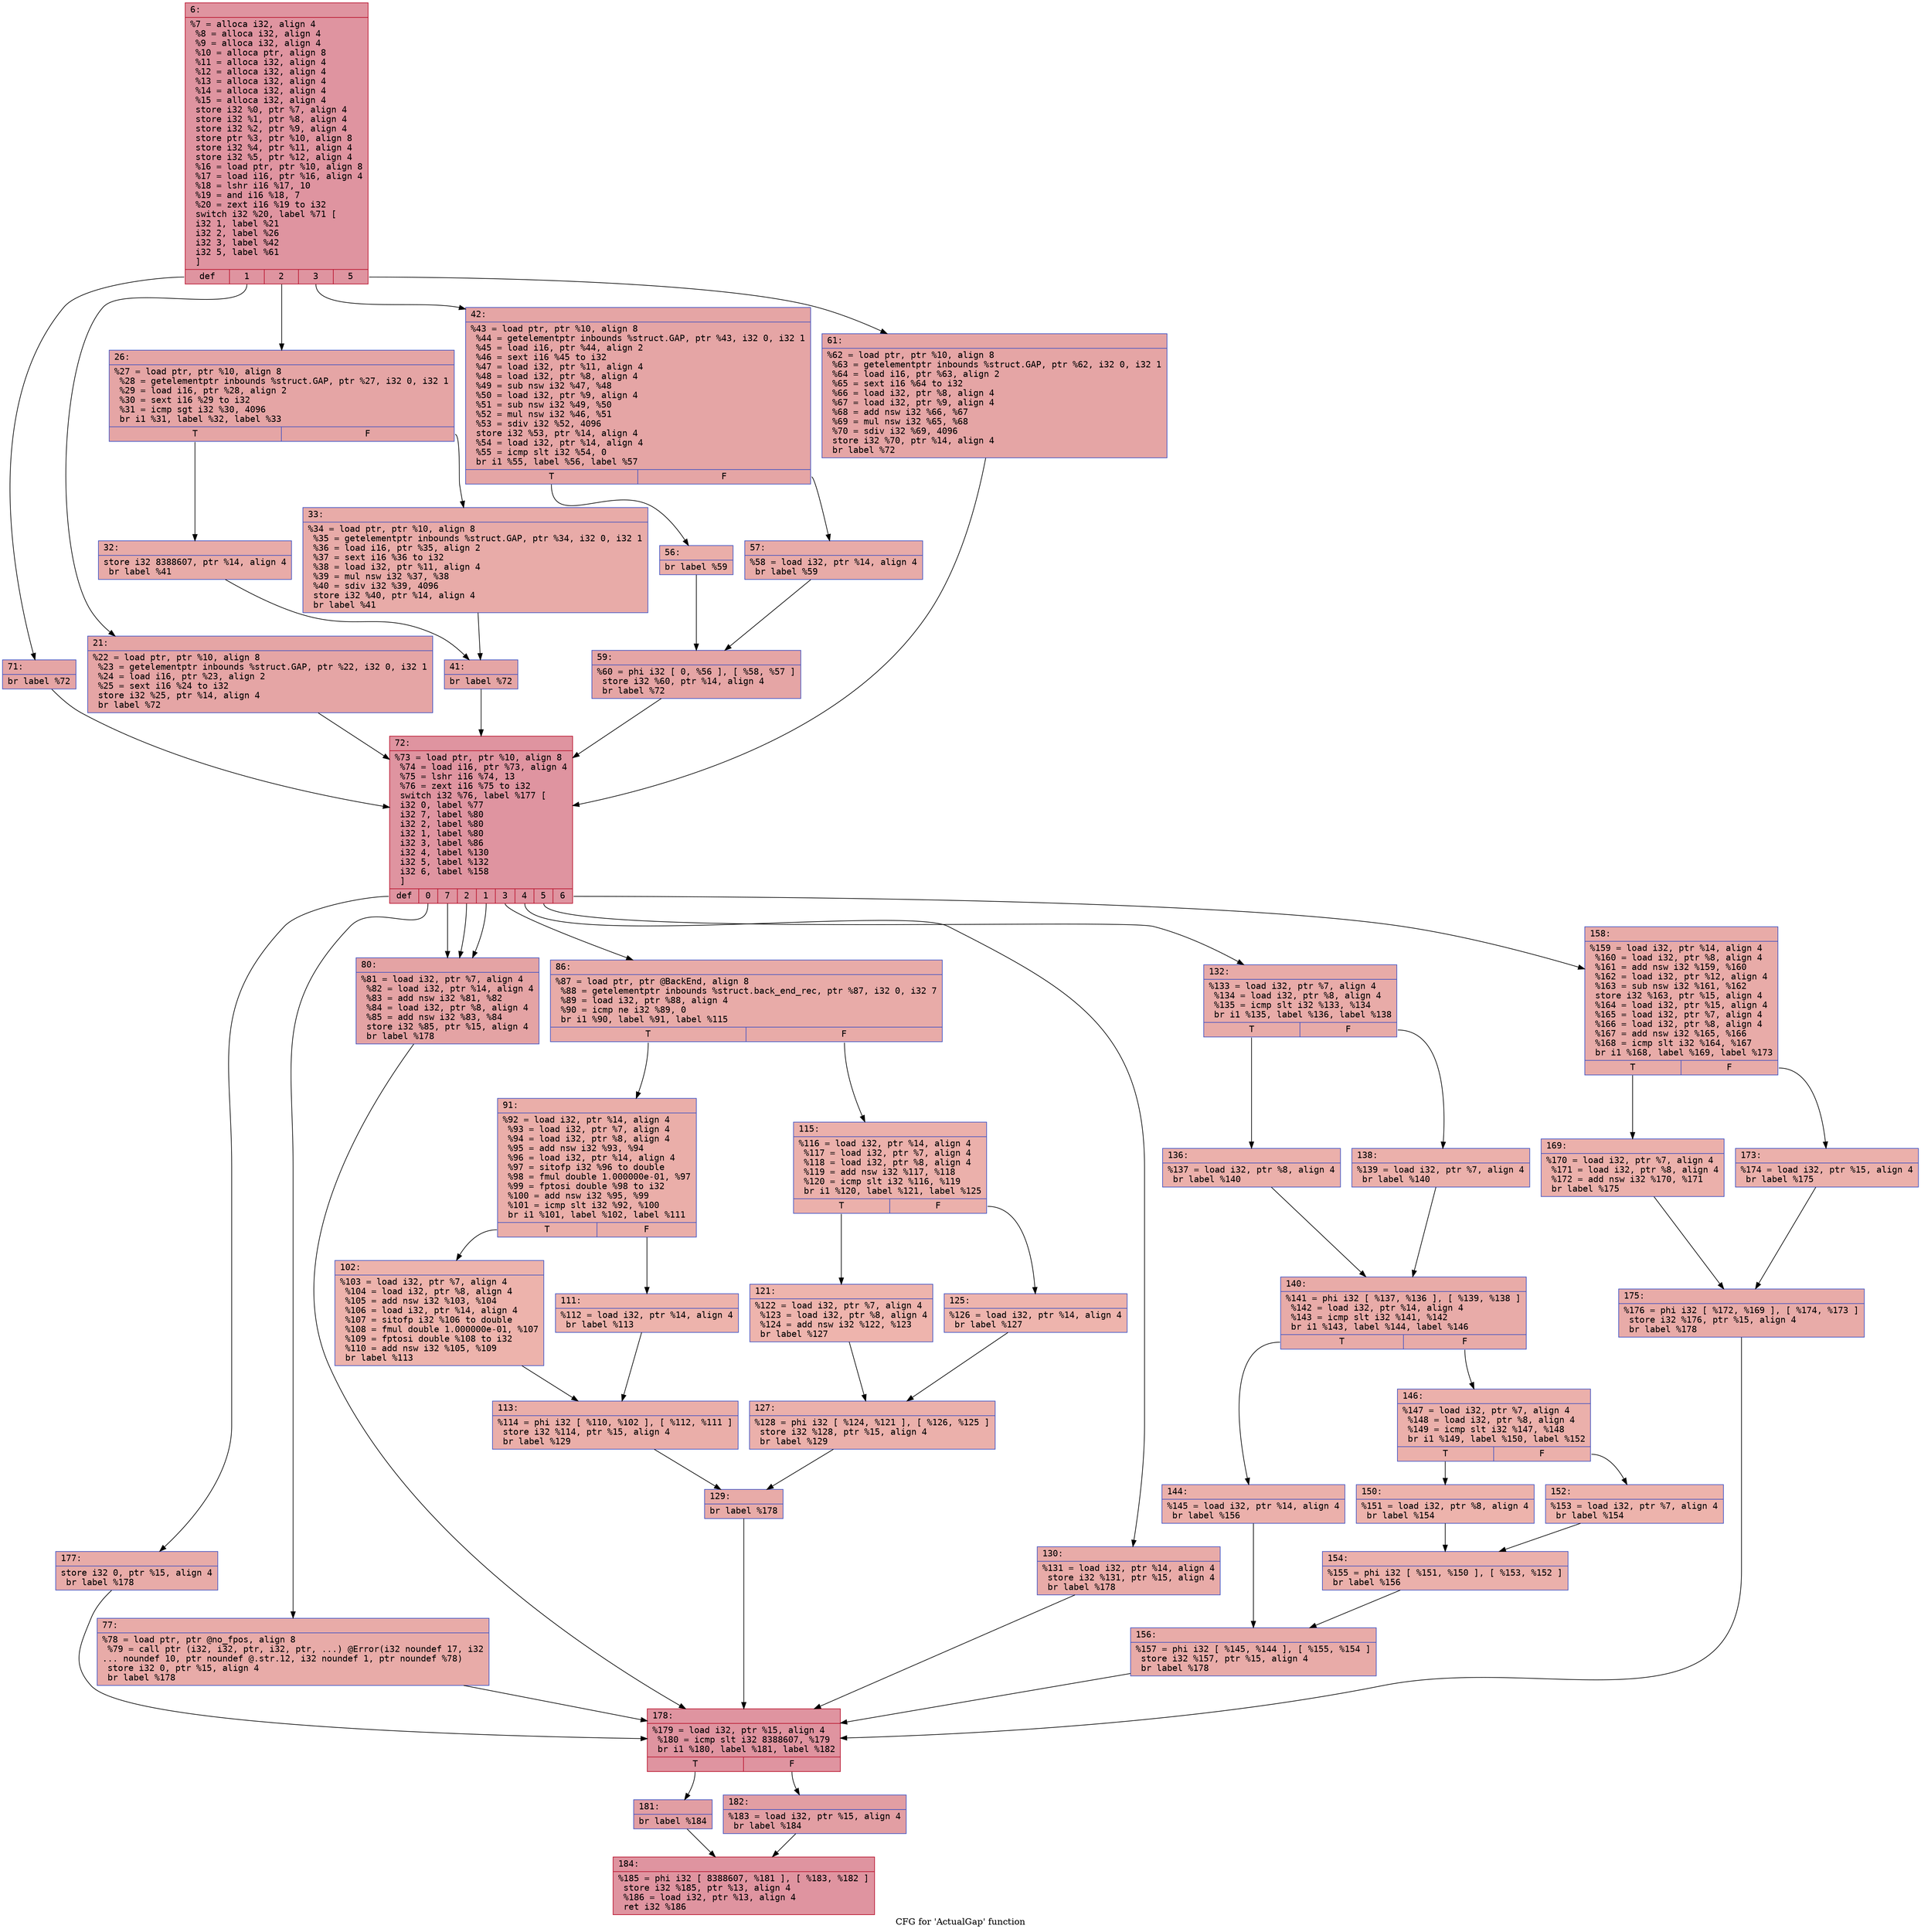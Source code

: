 digraph "CFG for 'ActualGap' function" {
	label="CFG for 'ActualGap' function";

	Node0x600003eb4be0 [shape=record,color="#b70d28ff", style=filled, fillcolor="#b70d2870" fontname="Courier",label="{6:\l|  %7 = alloca i32, align 4\l  %8 = alloca i32, align 4\l  %9 = alloca i32, align 4\l  %10 = alloca ptr, align 8\l  %11 = alloca i32, align 4\l  %12 = alloca i32, align 4\l  %13 = alloca i32, align 4\l  %14 = alloca i32, align 4\l  %15 = alloca i32, align 4\l  store i32 %0, ptr %7, align 4\l  store i32 %1, ptr %8, align 4\l  store i32 %2, ptr %9, align 4\l  store ptr %3, ptr %10, align 8\l  store i32 %4, ptr %11, align 4\l  store i32 %5, ptr %12, align 4\l  %16 = load ptr, ptr %10, align 8\l  %17 = load i16, ptr %16, align 4\l  %18 = lshr i16 %17, 10\l  %19 = and i16 %18, 7\l  %20 = zext i16 %19 to i32\l  switch i32 %20, label %71 [\l    i32 1, label %21\l    i32 2, label %26\l    i32 3, label %42\l    i32 5, label %61\l  ]\l|{<s0>def|<s1>1|<s2>2|<s3>3|<s4>5}}"];
	Node0x600003eb4be0:s0 -> Node0x600003eb5130[tooltip="6 -> 71\nProbability 20.00%" ];
	Node0x600003eb4be0:s1 -> Node0x600003eb4e10[tooltip="6 -> 21\nProbability 20.00%" ];
	Node0x600003eb4be0:s2 -> Node0x600003eb4e60[tooltip="6 -> 26\nProbability 20.00%" ];
	Node0x600003eb4be0:s3 -> Node0x600003eb4fa0[tooltip="6 -> 42\nProbability 20.00%" ];
	Node0x600003eb4be0:s4 -> Node0x600003eb50e0[tooltip="6 -> 61\nProbability 20.00%" ];
	Node0x600003eb4e10 [shape=record,color="#3d50c3ff", style=filled, fillcolor="#c5333470" fontname="Courier",label="{21:\l|  %22 = load ptr, ptr %10, align 8\l  %23 = getelementptr inbounds %struct.GAP, ptr %22, i32 0, i32 1\l  %24 = load i16, ptr %23, align 2\l  %25 = sext i16 %24 to i32\l  store i32 %25, ptr %14, align 4\l  br label %72\l}"];
	Node0x600003eb4e10 -> Node0x600003eb5180[tooltip="21 -> 72\nProbability 100.00%" ];
	Node0x600003eb4e60 [shape=record,color="#3d50c3ff", style=filled, fillcolor="#c5333470" fontname="Courier",label="{26:\l|  %27 = load ptr, ptr %10, align 8\l  %28 = getelementptr inbounds %struct.GAP, ptr %27, i32 0, i32 1\l  %29 = load i16, ptr %28, align 2\l  %30 = sext i16 %29 to i32\l  %31 = icmp sgt i32 %30, 4096\l  br i1 %31, label %32, label %33\l|{<s0>T|<s1>F}}"];
	Node0x600003eb4e60:s0 -> Node0x600003eb4eb0[tooltip="26 -> 32\nProbability 50.00%" ];
	Node0x600003eb4e60:s1 -> Node0x600003eb4f00[tooltip="26 -> 33\nProbability 50.00%" ];
	Node0x600003eb4eb0 [shape=record,color="#3d50c3ff", style=filled, fillcolor="#cc403a70" fontname="Courier",label="{32:\l|  store i32 8388607, ptr %14, align 4\l  br label %41\l}"];
	Node0x600003eb4eb0 -> Node0x600003eb4f50[tooltip="32 -> 41\nProbability 100.00%" ];
	Node0x600003eb4f00 [shape=record,color="#3d50c3ff", style=filled, fillcolor="#cc403a70" fontname="Courier",label="{33:\l|  %34 = load ptr, ptr %10, align 8\l  %35 = getelementptr inbounds %struct.GAP, ptr %34, i32 0, i32 1\l  %36 = load i16, ptr %35, align 2\l  %37 = sext i16 %36 to i32\l  %38 = load i32, ptr %11, align 4\l  %39 = mul nsw i32 %37, %38\l  %40 = sdiv i32 %39, 4096\l  store i32 %40, ptr %14, align 4\l  br label %41\l}"];
	Node0x600003eb4f00 -> Node0x600003eb4f50[tooltip="33 -> 41\nProbability 100.00%" ];
	Node0x600003eb4f50 [shape=record,color="#3d50c3ff", style=filled, fillcolor="#c5333470" fontname="Courier",label="{41:\l|  br label %72\l}"];
	Node0x600003eb4f50 -> Node0x600003eb5180[tooltip="41 -> 72\nProbability 100.00%" ];
	Node0x600003eb4fa0 [shape=record,color="#3d50c3ff", style=filled, fillcolor="#c5333470" fontname="Courier",label="{42:\l|  %43 = load ptr, ptr %10, align 8\l  %44 = getelementptr inbounds %struct.GAP, ptr %43, i32 0, i32 1\l  %45 = load i16, ptr %44, align 2\l  %46 = sext i16 %45 to i32\l  %47 = load i32, ptr %11, align 4\l  %48 = load i32, ptr %8, align 4\l  %49 = sub nsw i32 %47, %48\l  %50 = load i32, ptr %9, align 4\l  %51 = sub nsw i32 %49, %50\l  %52 = mul nsw i32 %46, %51\l  %53 = sdiv i32 %52, 4096\l  store i32 %53, ptr %14, align 4\l  %54 = load i32, ptr %14, align 4\l  %55 = icmp slt i32 %54, 0\l  br i1 %55, label %56, label %57\l|{<s0>T|<s1>F}}"];
	Node0x600003eb4fa0:s0 -> Node0x600003eb4ff0[tooltip="42 -> 56\nProbability 37.50%" ];
	Node0x600003eb4fa0:s1 -> Node0x600003eb5040[tooltip="42 -> 57\nProbability 62.50%" ];
	Node0x600003eb4ff0 [shape=record,color="#3d50c3ff", style=filled, fillcolor="#d0473d70" fontname="Courier",label="{56:\l|  br label %59\l}"];
	Node0x600003eb4ff0 -> Node0x600003eb5090[tooltip="56 -> 59\nProbability 100.00%" ];
	Node0x600003eb5040 [shape=record,color="#3d50c3ff", style=filled, fillcolor="#cc403a70" fontname="Courier",label="{57:\l|  %58 = load i32, ptr %14, align 4\l  br label %59\l}"];
	Node0x600003eb5040 -> Node0x600003eb5090[tooltip="57 -> 59\nProbability 100.00%" ];
	Node0x600003eb5090 [shape=record,color="#3d50c3ff", style=filled, fillcolor="#c5333470" fontname="Courier",label="{59:\l|  %60 = phi i32 [ 0, %56 ], [ %58, %57 ]\l  store i32 %60, ptr %14, align 4\l  br label %72\l}"];
	Node0x600003eb5090 -> Node0x600003eb5180[tooltip="59 -> 72\nProbability 100.00%" ];
	Node0x600003eb50e0 [shape=record,color="#3d50c3ff", style=filled, fillcolor="#c5333470" fontname="Courier",label="{61:\l|  %62 = load ptr, ptr %10, align 8\l  %63 = getelementptr inbounds %struct.GAP, ptr %62, i32 0, i32 1\l  %64 = load i16, ptr %63, align 2\l  %65 = sext i16 %64 to i32\l  %66 = load i32, ptr %8, align 4\l  %67 = load i32, ptr %9, align 4\l  %68 = add nsw i32 %66, %67\l  %69 = mul nsw i32 %65, %68\l  %70 = sdiv i32 %69, 4096\l  store i32 %70, ptr %14, align 4\l  br label %72\l}"];
	Node0x600003eb50e0 -> Node0x600003eb5180[tooltip="61 -> 72\nProbability 100.00%" ];
	Node0x600003eb5130 [shape=record,color="#3d50c3ff", style=filled, fillcolor="#c5333470" fontname="Courier",label="{71:\l|  br label %72\l}"];
	Node0x600003eb5130 -> Node0x600003eb5180[tooltip="71 -> 72\nProbability 100.00%" ];
	Node0x600003eb5180 [shape=record,color="#b70d28ff", style=filled, fillcolor="#b70d2870" fontname="Courier",label="{72:\l|  %73 = load ptr, ptr %10, align 8\l  %74 = load i16, ptr %73, align 4\l  %75 = lshr i16 %74, 13\l  %76 = zext i16 %75 to i32\l  switch i32 %76, label %177 [\l    i32 0, label %77\l    i32 7, label %80\l    i32 2, label %80\l    i32 1, label %80\l    i32 3, label %86\l    i32 4, label %130\l    i32 5, label %132\l    i32 6, label %158\l  ]\l|{<s0>def|<s1>0|<s2>7|<s3>2|<s4>1|<s5>3|<s6>4|<s7>5|<s8>6}}"];
	Node0x600003eb5180:s0 -> Node0x600003eb5a40[tooltip="72 -> 177\nProbability 11.11%" ];
	Node0x600003eb5180:s1 -> Node0x600003eb51d0[tooltip="72 -> 77\nProbability 11.11%" ];
	Node0x600003eb5180:s2 -> Node0x600003eb5220[tooltip="72 -> 80\nProbability 33.33%" ];
	Node0x600003eb5180:s3 -> Node0x600003eb5220[tooltip="72 -> 80\nProbability 33.33%" ];
	Node0x600003eb5180:s4 -> Node0x600003eb5220[tooltip="72 -> 80\nProbability 33.33%" ];
	Node0x600003eb5180:s5 -> Node0x600003eb5270[tooltip="72 -> 86\nProbability 11.11%" ];
	Node0x600003eb5180:s6 -> Node0x600003eb5590[tooltip="72 -> 130\nProbability 11.11%" ];
	Node0x600003eb5180:s7 -> Node0x600003eb55e0[tooltip="72 -> 132\nProbability 11.11%" ];
	Node0x600003eb5180:s8 -> Node0x600003eb5900[tooltip="72 -> 158\nProbability 11.11%" ];
	Node0x600003eb51d0 [shape=record,color="#3d50c3ff", style=filled, fillcolor="#cc403a70" fontname="Courier",label="{77:\l|  %78 = load ptr, ptr @no_fpos, align 8\l  %79 = call ptr (i32, i32, ptr, i32, ptr, ...) @Error(i32 noundef 17, i32\l... noundef 10, ptr noundef @.str.12, i32 noundef 1, ptr noundef %78)\l  store i32 0, ptr %15, align 4\l  br label %178\l}"];
	Node0x600003eb51d0 -> Node0x600003eb5a90[tooltip="77 -> 178\nProbability 100.00%" ];
	Node0x600003eb5220 [shape=record,color="#3d50c3ff", style=filled, fillcolor="#c32e3170" fontname="Courier",label="{80:\l|  %81 = load i32, ptr %7, align 4\l  %82 = load i32, ptr %14, align 4\l  %83 = add nsw i32 %81, %82\l  %84 = load i32, ptr %8, align 4\l  %85 = add nsw i32 %83, %84\l  store i32 %85, ptr %15, align 4\l  br label %178\l}"];
	Node0x600003eb5220 -> Node0x600003eb5a90[tooltip="80 -> 178\nProbability 100.00%" ];
	Node0x600003eb5270 [shape=record,color="#3d50c3ff", style=filled, fillcolor="#cc403a70" fontname="Courier",label="{86:\l|  %87 = load ptr, ptr @BackEnd, align 8\l  %88 = getelementptr inbounds %struct.back_end_rec, ptr %87, i32 0, i32 7\l  %89 = load i32, ptr %88, align 4\l  %90 = icmp ne i32 %89, 0\l  br i1 %90, label %91, label %115\l|{<s0>T|<s1>F}}"];
	Node0x600003eb5270:s0 -> Node0x600003eb52c0[tooltip="86 -> 91\nProbability 62.50%" ];
	Node0x600003eb5270:s1 -> Node0x600003eb5400[tooltip="86 -> 115\nProbability 37.50%" ];
	Node0x600003eb52c0 [shape=record,color="#3d50c3ff", style=filled, fillcolor="#d0473d70" fontname="Courier",label="{91:\l|  %92 = load i32, ptr %14, align 4\l  %93 = load i32, ptr %7, align 4\l  %94 = load i32, ptr %8, align 4\l  %95 = add nsw i32 %93, %94\l  %96 = load i32, ptr %14, align 4\l  %97 = sitofp i32 %96 to double\l  %98 = fmul double 1.000000e-01, %97\l  %99 = fptosi double %98 to i32\l  %100 = add nsw i32 %95, %99\l  %101 = icmp slt i32 %92, %100\l  br i1 %101, label %102, label %111\l|{<s0>T|<s1>F}}"];
	Node0x600003eb52c0:s0 -> Node0x600003eb5310[tooltip="91 -> 102\nProbability 50.00%" ];
	Node0x600003eb52c0:s1 -> Node0x600003eb5360[tooltip="91 -> 111\nProbability 50.00%" ];
	Node0x600003eb5310 [shape=record,color="#3d50c3ff", style=filled, fillcolor="#d6524470" fontname="Courier",label="{102:\l|  %103 = load i32, ptr %7, align 4\l  %104 = load i32, ptr %8, align 4\l  %105 = add nsw i32 %103, %104\l  %106 = load i32, ptr %14, align 4\l  %107 = sitofp i32 %106 to double\l  %108 = fmul double 1.000000e-01, %107\l  %109 = fptosi double %108 to i32\l  %110 = add nsw i32 %105, %109\l  br label %113\l}"];
	Node0x600003eb5310 -> Node0x600003eb53b0[tooltip="102 -> 113\nProbability 100.00%" ];
	Node0x600003eb5360 [shape=record,color="#3d50c3ff", style=filled, fillcolor="#d6524470" fontname="Courier",label="{111:\l|  %112 = load i32, ptr %14, align 4\l  br label %113\l}"];
	Node0x600003eb5360 -> Node0x600003eb53b0[tooltip="111 -> 113\nProbability 100.00%" ];
	Node0x600003eb53b0 [shape=record,color="#3d50c3ff", style=filled, fillcolor="#d0473d70" fontname="Courier",label="{113:\l|  %114 = phi i32 [ %110, %102 ], [ %112, %111 ]\l  store i32 %114, ptr %15, align 4\l  br label %129\l}"];
	Node0x600003eb53b0 -> Node0x600003eb5540[tooltip="113 -> 129\nProbability 100.00%" ];
	Node0x600003eb5400 [shape=record,color="#3d50c3ff", style=filled, fillcolor="#d24b4070" fontname="Courier",label="{115:\l|  %116 = load i32, ptr %14, align 4\l  %117 = load i32, ptr %7, align 4\l  %118 = load i32, ptr %8, align 4\l  %119 = add nsw i32 %117, %118\l  %120 = icmp slt i32 %116, %119\l  br i1 %120, label %121, label %125\l|{<s0>T|<s1>F}}"];
	Node0x600003eb5400:s0 -> Node0x600003eb5450[tooltip="115 -> 121\nProbability 50.00%" ];
	Node0x600003eb5400:s1 -> Node0x600003eb54a0[tooltip="115 -> 125\nProbability 50.00%" ];
	Node0x600003eb5450 [shape=record,color="#3d50c3ff", style=filled, fillcolor="#d8564670" fontname="Courier",label="{121:\l|  %122 = load i32, ptr %7, align 4\l  %123 = load i32, ptr %8, align 4\l  %124 = add nsw i32 %122, %123\l  br label %127\l}"];
	Node0x600003eb5450 -> Node0x600003eb54f0[tooltip="121 -> 127\nProbability 100.00%" ];
	Node0x600003eb54a0 [shape=record,color="#3d50c3ff", style=filled, fillcolor="#d8564670" fontname="Courier",label="{125:\l|  %126 = load i32, ptr %14, align 4\l  br label %127\l}"];
	Node0x600003eb54a0 -> Node0x600003eb54f0[tooltip="125 -> 127\nProbability 100.00%" ];
	Node0x600003eb54f0 [shape=record,color="#3d50c3ff", style=filled, fillcolor="#d24b4070" fontname="Courier",label="{127:\l|  %128 = phi i32 [ %124, %121 ], [ %126, %125 ]\l  store i32 %128, ptr %15, align 4\l  br label %129\l}"];
	Node0x600003eb54f0 -> Node0x600003eb5540[tooltip="127 -> 129\nProbability 100.00%" ];
	Node0x600003eb5540 [shape=record,color="#3d50c3ff", style=filled, fillcolor="#cc403a70" fontname="Courier",label="{129:\l|  br label %178\l}"];
	Node0x600003eb5540 -> Node0x600003eb5a90[tooltip="129 -> 178\nProbability 100.00%" ];
	Node0x600003eb5590 [shape=record,color="#3d50c3ff", style=filled, fillcolor="#cc403a70" fontname="Courier",label="{130:\l|  %131 = load i32, ptr %14, align 4\l  store i32 %131, ptr %15, align 4\l  br label %178\l}"];
	Node0x600003eb5590 -> Node0x600003eb5a90[tooltip="130 -> 178\nProbability 100.00%" ];
	Node0x600003eb55e0 [shape=record,color="#3d50c3ff", style=filled, fillcolor="#cc403a70" fontname="Courier",label="{132:\l|  %133 = load i32, ptr %7, align 4\l  %134 = load i32, ptr %8, align 4\l  %135 = icmp slt i32 %133, %134\l  br i1 %135, label %136, label %138\l|{<s0>T|<s1>F}}"];
	Node0x600003eb55e0:s0 -> Node0x600003eb5630[tooltip="132 -> 136\nProbability 50.00%" ];
	Node0x600003eb55e0:s1 -> Node0x600003eb5680[tooltip="132 -> 138\nProbability 50.00%" ];
	Node0x600003eb5630 [shape=record,color="#3d50c3ff", style=filled, fillcolor="#d24b4070" fontname="Courier",label="{136:\l|  %137 = load i32, ptr %8, align 4\l  br label %140\l}"];
	Node0x600003eb5630 -> Node0x600003eb56d0[tooltip="136 -> 140\nProbability 100.00%" ];
	Node0x600003eb5680 [shape=record,color="#3d50c3ff", style=filled, fillcolor="#d24b4070" fontname="Courier",label="{138:\l|  %139 = load i32, ptr %7, align 4\l  br label %140\l}"];
	Node0x600003eb5680 -> Node0x600003eb56d0[tooltip="138 -> 140\nProbability 100.00%" ];
	Node0x600003eb56d0 [shape=record,color="#3d50c3ff", style=filled, fillcolor="#cc403a70" fontname="Courier",label="{140:\l|  %141 = phi i32 [ %137, %136 ], [ %139, %138 ]\l  %142 = load i32, ptr %14, align 4\l  %143 = icmp slt i32 %141, %142\l  br i1 %143, label %144, label %146\l|{<s0>T|<s1>F}}"];
	Node0x600003eb56d0:s0 -> Node0x600003eb5720[tooltip="140 -> 144\nProbability 50.00%" ];
	Node0x600003eb56d0:s1 -> Node0x600003eb5770[tooltip="140 -> 146\nProbability 50.00%" ];
	Node0x600003eb5720 [shape=record,color="#3d50c3ff", style=filled, fillcolor="#d24b4070" fontname="Courier",label="{144:\l|  %145 = load i32, ptr %14, align 4\l  br label %156\l}"];
	Node0x600003eb5720 -> Node0x600003eb58b0[tooltip="144 -> 156\nProbability 100.00%" ];
	Node0x600003eb5770 [shape=record,color="#3d50c3ff", style=filled, fillcolor="#d24b4070" fontname="Courier",label="{146:\l|  %147 = load i32, ptr %7, align 4\l  %148 = load i32, ptr %8, align 4\l  %149 = icmp slt i32 %147, %148\l  br i1 %149, label %150, label %152\l|{<s0>T|<s1>F}}"];
	Node0x600003eb5770:s0 -> Node0x600003eb57c0[tooltip="146 -> 150\nProbability 50.00%" ];
	Node0x600003eb5770:s1 -> Node0x600003eb5810[tooltip="146 -> 152\nProbability 50.00%" ];
	Node0x600003eb57c0 [shape=record,color="#3d50c3ff", style=filled, fillcolor="#d6524470" fontname="Courier",label="{150:\l|  %151 = load i32, ptr %8, align 4\l  br label %154\l}"];
	Node0x600003eb57c0 -> Node0x600003eb5860[tooltip="150 -> 154\nProbability 100.00%" ];
	Node0x600003eb5810 [shape=record,color="#3d50c3ff", style=filled, fillcolor="#d6524470" fontname="Courier",label="{152:\l|  %153 = load i32, ptr %7, align 4\l  br label %154\l}"];
	Node0x600003eb5810 -> Node0x600003eb5860[tooltip="152 -> 154\nProbability 100.00%" ];
	Node0x600003eb5860 [shape=record,color="#3d50c3ff", style=filled, fillcolor="#d24b4070" fontname="Courier",label="{154:\l|  %155 = phi i32 [ %151, %150 ], [ %153, %152 ]\l  br label %156\l}"];
	Node0x600003eb5860 -> Node0x600003eb58b0[tooltip="154 -> 156\nProbability 100.00%" ];
	Node0x600003eb58b0 [shape=record,color="#3d50c3ff", style=filled, fillcolor="#cc403a70" fontname="Courier",label="{156:\l|  %157 = phi i32 [ %145, %144 ], [ %155, %154 ]\l  store i32 %157, ptr %15, align 4\l  br label %178\l}"];
	Node0x600003eb58b0 -> Node0x600003eb5a90[tooltip="156 -> 178\nProbability 100.00%" ];
	Node0x600003eb5900 [shape=record,color="#3d50c3ff", style=filled, fillcolor="#cc403a70" fontname="Courier",label="{158:\l|  %159 = load i32, ptr %14, align 4\l  %160 = load i32, ptr %8, align 4\l  %161 = add nsw i32 %159, %160\l  %162 = load i32, ptr %12, align 4\l  %163 = sub nsw i32 %161, %162\l  store i32 %163, ptr %15, align 4\l  %164 = load i32, ptr %15, align 4\l  %165 = load i32, ptr %7, align 4\l  %166 = load i32, ptr %8, align 4\l  %167 = add nsw i32 %165, %166\l  %168 = icmp slt i32 %164, %167\l  br i1 %168, label %169, label %173\l|{<s0>T|<s1>F}}"];
	Node0x600003eb5900:s0 -> Node0x600003eb5950[tooltip="158 -> 169\nProbability 50.00%" ];
	Node0x600003eb5900:s1 -> Node0x600003eb59a0[tooltip="158 -> 173\nProbability 50.00%" ];
	Node0x600003eb5950 [shape=record,color="#3d50c3ff", style=filled, fillcolor="#d24b4070" fontname="Courier",label="{169:\l|  %170 = load i32, ptr %7, align 4\l  %171 = load i32, ptr %8, align 4\l  %172 = add nsw i32 %170, %171\l  br label %175\l}"];
	Node0x600003eb5950 -> Node0x600003eb59f0[tooltip="169 -> 175\nProbability 100.00%" ];
	Node0x600003eb59a0 [shape=record,color="#3d50c3ff", style=filled, fillcolor="#d24b4070" fontname="Courier",label="{173:\l|  %174 = load i32, ptr %15, align 4\l  br label %175\l}"];
	Node0x600003eb59a0 -> Node0x600003eb59f0[tooltip="173 -> 175\nProbability 100.00%" ];
	Node0x600003eb59f0 [shape=record,color="#3d50c3ff", style=filled, fillcolor="#cc403a70" fontname="Courier",label="{175:\l|  %176 = phi i32 [ %172, %169 ], [ %174, %173 ]\l  store i32 %176, ptr %15, align 4\l  br label %178\l}"];
	Node0x600003eb59f0 -> Node0x600003eb5a90[tooltip="175 -> 178\nProbability 100.00%" ];
	Node0x600003eb5a40 [shape=record,color="#3d50c3ff", style=filled, fillcolor="#cc403a70" fontname="Courier",label="{177:\l|  store i32 0, ptr %15, align 4\l  br label %178\l}"];
	Node0x600003eb5a40 -> Node0x600003eb5a90[tooltip="177 -> 178\nProbability 100.00%" ];
	Node0x600003eb5a90 [shape=record,color="#b70d28ff", style=filled, fillcolor="#b70d2870" fontname="Courier",label="{178:\l|  %179 = load i32, ptr %15, align 4\l  %180 = icmp slt i32 8388607, %179\l  br i1 %180, label %181, label %182\l|{<s0>T|<s1>F}}"];
	Node0x600003eb5a90:s0 -> Node0x600003eb5ae0[tooltip="178 -> 181\nProbability 50.00%" ];
	Node0x600003eb5a90:s1 -> Node0x600003eb5b30[tooltip="178 -> 182\nProbability 50.00%" ];
	Node0x600003eb5ae0 [shape=record,color="#3d50c3ff", style=filled, fillcolor="#be242e70" fontname="Courier",label="{181:\l|  br label %184\l}"];
	Node0x600003eb5ae0 -> Node0x600003eb5b80[tooltip="181 -> 184\nProbability 100.00%" ];
	Node0x600003eb5b30 [shape=record,color="#3d50c3ff", style=filled, fillcolor="#be242e70" fontname="Courier",label="{182:\l|  %183 = load i32, ptr %15, align 4\l  br label %184\l}"];
	Node0x600003eb5b30 -> Node0x600003eb5b80[tooltip="182 -> 184\nProbability 100.00%" ];
	Node0x600003eb5b80 [shape=record,color="#b70d28ff", style=filled, fillcolor="#b70d2870" fontname="Courier",label="{184:\l|  %185 = phi i32 [ 8388607, %181 ], [ %183, %182 ]\l  store i32 %185, ptr %13, align 4\l  %186 = load i32, ptr %13, align 4\l  ret i32 %186\l}"];
}

